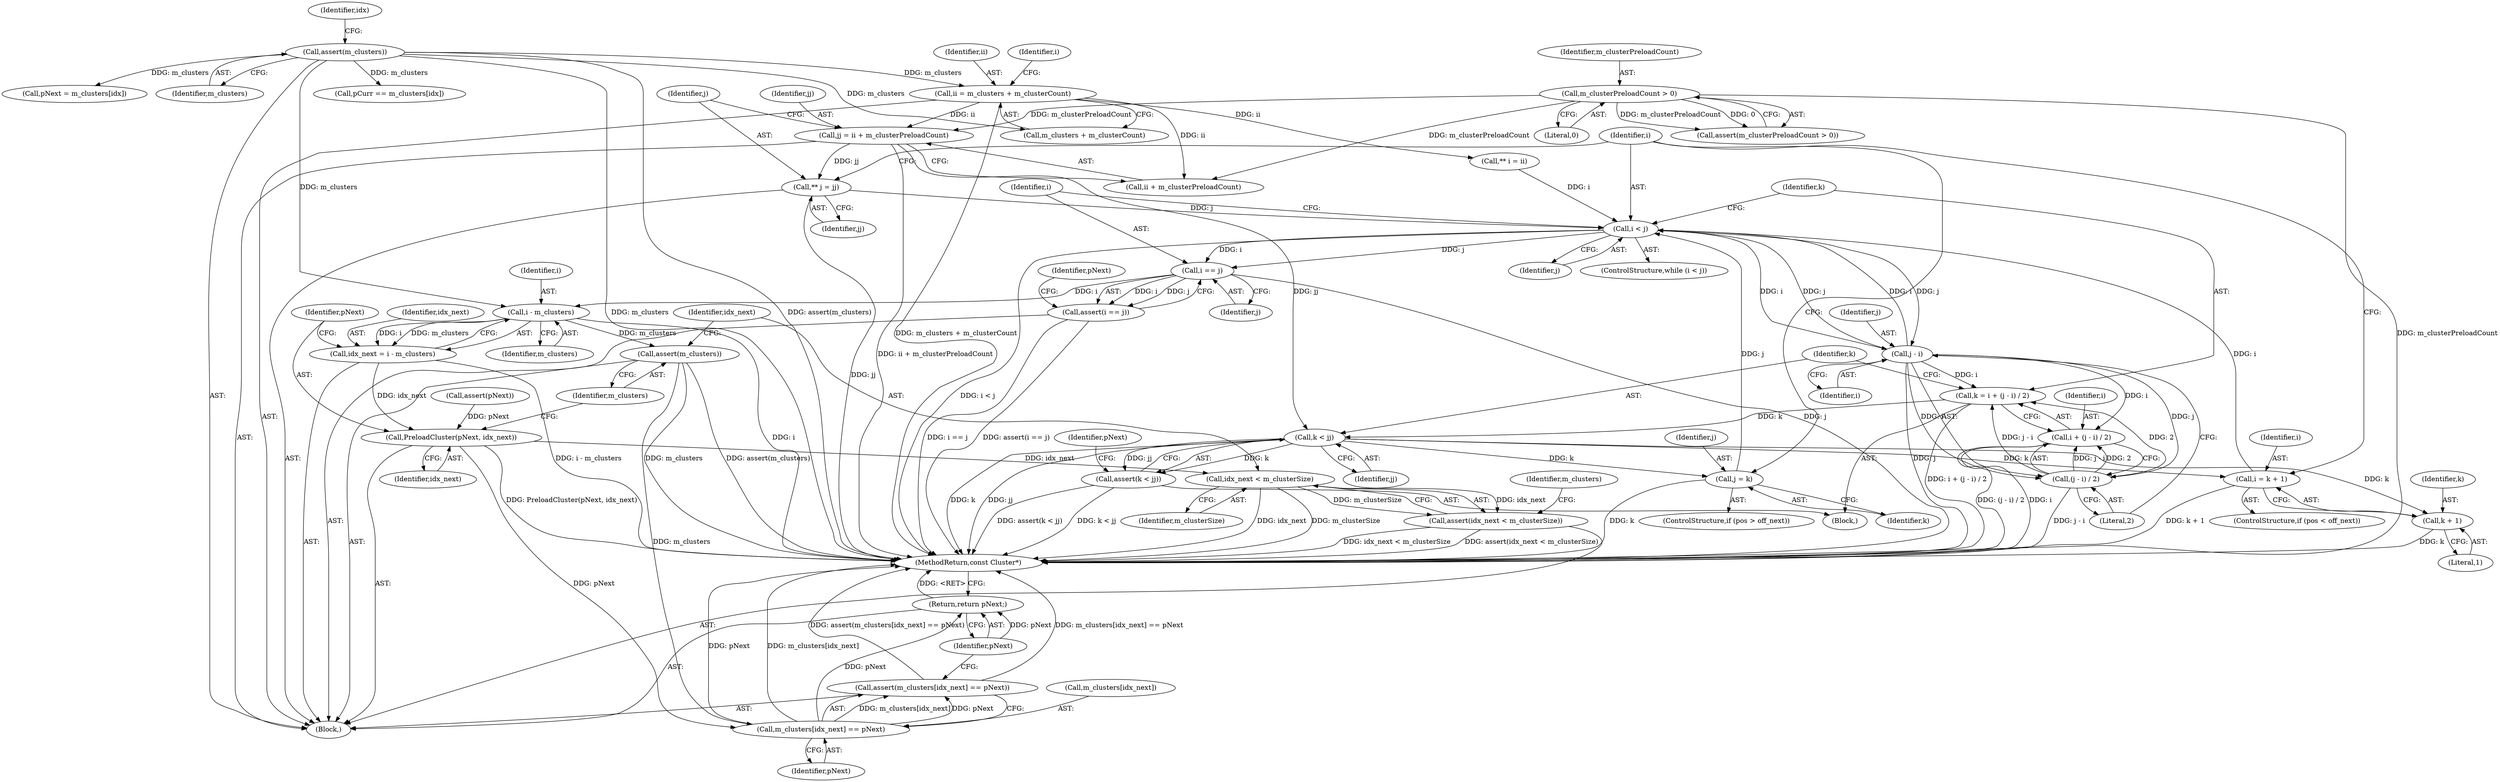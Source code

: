 digraph "0_Android_cc274e2abe8b2a6698a5c47d8aa4bb45f1f9538d_20@pointer" {
"1000446" [label="(Call,** j = jj)"];
"1000440" [label="(Call,jj = ii + m_clusterPreloadCount)"];
"1000431" [label="(Call,ii = m_clusters + m_clusterCount)"];
"1000135" [label="(Call,assert(m_clusters))"];
"1000193" [label="(Call,m_clusterPreloadCount > 0)"];
"1000450" [label="(Call,i < j)"];
"1000459" [label="(Call,j - i)"];
"1000454" [label="(Call,k = i + (j - i) / 2)"];
"1000464" [label="(Call,k < jj)"];
"1000463" [label="(Call,assert(k < jj))"];
"1000486" [label="(Call,i = k + 1)"];
"1000488" [label="(Call,k + 1)"];
"1000496" [label="(Call,j = k)"];
"1000456" [label="(Call,i + (j - i) / 2)"];
"1000458" [label="(Call,(j - i) / 2)"];
"1000503" [label="(Call,i == j)"];
"1000502" [label="(Call,assert(i == j))"];
"1000518" [label="(Call,i - m_clusters)"];
"1000516" [label="(Call,idx_next = i - m_clusters)"];
"1000521" [label="(Call,PreloadCluster(pNext, idx_next))"];
"1000527" [label="(Call,idx_next < m_clusterSize)"];
"1000526" [label="(Call,assert(idx_next < m_clusterSize))"];
"1000531" [label="(Call,m_clusters[idx_next] == pNext)"];
"1000530" [label="(Call,assert(m_clusters[idx_next] == pNext))"];
"1000536" [label="(Return,return pNext;)"];
"1000524" [label="(Call,assert(m_clusters))"];
"1000531" [label="(Call,m_clusters[idx_next] == pNext)"];
"1000441" [label="(Identifier,jj)"];
"1000139" [label="(Identifier,idx)"];
"1000465" [label="(Identifier,k)"];
"1000498" [label="(Identifier,k)"];
"1000450" [label="(Call,i < j)"];
"1000505" [label="(Identifier,j)"];
"1000195" [label="(Literal,0)"];
"1000525" [label="(Identifier,m_clusters)"];
"1000536" [label="(Return,return pNext;)"];
"1000482" [label="(ControlStructure,if (pos < off_next))"];
"1000513" [label="(Call,assert(pNext))"];
"1000452" [label="(Identifier,j)"];
"1000194" [label="(Identifier,m_clusterPreloadCount)"];
"1000437" [label="(Call,** i = ii)"];
"1000529" [label="(Identifier,m_clusterSize)"];
"1000448" [label="(Identifier,jj)"];
"1000446" [label="(Call,** j = jj)"];
"1000432" [label="(Identifier,ii)"];
"1000192" [label="(Call,assert(m_clusterPreloadCount > 0))"];
"1000488" [label="(Call,k + 1)"];
"1000457" [label="(Identifier,i)"];
"1000458" [label="(Call,(j - i) / 2)"];
"1000496" [label="(Call,j = k)"];
"1000464" [label="(Call,k < jj)"];
"1000456" [label="(Call,i + (j - i) / 2)"];
"1000527" [label="(Call,idx_next < m_clusterSize)"];
"1000451" [label="(Identifier,i)"];
"1000520" [label="(Identifier,m_clusters)"];
"1000442" [label="(Call,ii + m_clusterPreloadCount)"];
"1000502" [label="(Call,assert(i == j))"];
"1000517" [label="(Identifier,idx_next)"];
"1000489" [label="(Identifier,k)"];
"1000519" [label="(Identifier,i)"];
"1000461" [label="(Identifier,i)"];
"1000466" [label="(Identifier,jj)"];
"1000468" [label="(Identifier,pNext)"];
"1000447" [label="(Identifier,j)"];
"1000524" [label="(Call,assert(m_clusters))"];
"1000433" [label="(Call,m_clusters + m_clusterCount)"];
"1000486" [label="(Call,i = k + 1)"];
"1000193" [label="(Call,m_clusterPreloadCount > 0)"];
"1000521" [label="(Call,PreloadCluster(pNext, idx_next))"];
"1000487" [label="(Identifier,i)"];
"1000507" [label="(Identifier,pNext)"];
"1000171" [label="(Call,pNext = m_clusters[idx])"];
"1000136" [label="(Identifier,m_clusters)"];
"1000463" [label="(Call,assert(k < jj))"];
"1000522" [label="(Identifier,pNext)"];
"1000503" [label="(Call,i == j)"];
"1000440" [label="(Call,jj = ii + m_clusterPreloadCount)"];
"1000459" [label="(Call,j - i)"];
"1000462" [label="(Literal,2)"];
"1000454" [label="(Call,k = i + (j - i) / 2)"];
"1000453" [label="(Block,)"];
"1000523" [label="(Identifier,idx_next)"];
"1000537" [label="(Identifier,pNext)"];
"1000518" [label="(Call,i - m_clusters)"];
"1000492" [label="(ControlStructure,if (pos > off_next))"];
"1000449" [label="(ControlStructure,while (i < j))"];
"1000538" [label="(MethodReturn,const Cluster*)"];
"1000490" [label="(Literal,1)"];
"1000533" [label="(Identifier,m_clusters)"];
"1000516" [label="(Call,idx_next = i - m_clusters)"];
"1000438" [label="(Identifier,i)"];
"1000455" [label="(Identifier,k)"];
"1000431" [label="(Call,ii = m_clusters + m_clusterCount)"];
"1000135" [label="(Call,assert(m_clusters))"];
"1000157" [label="(Call,pCurr == m_clusters[idx])"];
"1000497" [label="(Identifier,j)"];
"1000526" [label="(Call,assert(idx_next < m_clusterSize))"];
"1000127" [label="(Block,)"];
"1000528" [label="(Identifier,idx_next)"];
"1000535" [label="(Identifier,pNext)"];
"1000504" [label="(Identifier,i)"];
"1000460" [label="(Identifier,j)"];
"1000530" [label="(Call,assert(m_clusters[idx_next] == pNext))"];
"1000532" [label="(Call,m_clusters[idx_next])"];
"1000446" -> "1000127"  [label="AST: "];
"1000446" -> "1000448"  [label="CFG: "];
"1000447" -> "1000446"  [label="AST: "];
"1000448" -> "1000446"  [label="AST: "];
"1000451" -> "1000446"  [label="CFG: "];
"1000446" -> "1000538"  [label="DDG: jj"];
"1000440" -> "1000446"  [label="DDG: jj"];
"1000446" -> "1000450"  [label="DDG: j"];
"1000440" -> "1000127"  [label="AST: "];
"1000440" -> "1000442"  [label="CFG: "];
"1000441" -> "1000440"  [label="AST: "];
"1000442" -> "1000440"  [label="AST: "];
"1000447" -> "1000440"  [label="CFG: "];
"1000440" -> "1000538"  [label="DDG: ii + m_clusterPreloadCount"];
"1000431" -> "1000440"  [label="DDG: ii"];
"1000193" -> "1000440"  [label="DDG: m_clusterPreloadCount"];
"1000440" -> "1000464"  [label="DDG: jj"];
"1000431" -> "1000127"  [label="AST: "];
"1000431" -> "1000433"  [label="CFG: "];
"1000432" -> "1000431"  [label="AST: "];
"1000433" -> "1000431"  [label="AST: "];
"1000438" -> "1000431"  [label="CFG: "];
"1000431" -> "1000538"  [label="DDG: m_clusters + m_clusterCount"];
"1000135" -> "1000431"  [label="DDG: m_clusters"];
"1000431" -> "1000437"  [label="DDG: ii"];
"1000431" -> "1000442"  [label="DDG: ii"];
"1000135" -> "1000127"  [label="AST: "];
"1000135" -> "1000136"  [label="CFG: "];
"1000136" -> "1000135"  [label="AST: "];
"1000139" -> "1000135"  [label="CFG: "];
"1000135" -> "1000538"  [label="DDG: assert(m_clusters)"];
"1000135" -> "1000538"  [label="DDG: m_clusters"];
"1000135" -> "1000157"  [label="DDG: m_clusters"];
"1000135" -> "1000171"  [label="DDG: m_clusters"];
"1000135" -> "1000433"  [label="DDG: m_clusters"];
"1000135" -> "1000518"  [label="DDG: m_clusters"];
"1000193" -> "1000192"  [label="AST: "];
"1000193" -> "1000195"  [label="CFG: "];
"1000194" -> "1000193"  [label="AST: "];
"1000195" -> "1000193"  [label="AST: "];
"1000192" -> "1000193"  [label="CFG: "];
"1000193" -> "1000538"  [label="DDG: m_clusterPreloadCount"];
"1000193" -> "1000192"  [label="DDG: m_clusterPreloadCount"];
"1000193" -> "1000192"  [label="DDG: 0"];
"1000193" -> "1000442"  [label="DDG: m_clusterPreloadCount"];
"1000450" -> "1000449"  [label="AST: "];
"1000450" -> "1000452"  [label="CFG: "];
"1000451" -> "1000450"  [label="AST: "];
"1000452" -> "1000450"  [label="AST: "];
"1000455" -> "1000450"  [label="CFG: "];
"1000504" -> "1000450"  [label="CFG: "];
"1000450" -> "1000538"  [label="DDG: i < j"];
"1000437" -> "1000450"  [label="DDG: i"];
"1000486" -> "1000450"  [label="DDG: i"];
"1000459" -> "1000450"  [label="DDG: i"];
"1000459" -> "1000450"  [label="DDG: j"];
"1000496" -> "1000450"  [label="DDG: j"];
"1000450" -> "1000459"  [label="DDG: j"];
"1000450" -> "1000459"  [label="DDG: i"];
"1000450" -> "1000503"  [label="DDG: i"];
"1000450" -> "1000503"  [label="DDG: j"];
"1000459" -> "1000458"  [label="AST: "];
"1000459" -> "1000461"  [label="CFG: "];
"1000460" -> "1000459"  [label="AST: "];
"1000461" -> "1000459"  [label="AST: "];
"1000462" -> "1000459"  [label="CFG: "];
"1000459" -> "1000538"  [label="DDG: j"];
"1000459" -> "1000454"  [label="DDG: i"];
"1000459" -> "1000456"  [label="DDG: i"];
"1000459" -> "1000458"  [label="DDG: j"];
"1000459" -> "1000458"  [label="DDG: i"];
"1000454" -> "1000453"  [label="AST: "];
"1000454" -> "1000456"  [label="CFG: "];
"1000455" -> "1000454"  [label="AST: "];
"1000456" -> "1000454"  [label="AST: "];
"1000465" -> "1000454"  [label="CFG: "];
"1000454" -> "1000538"  [label="DDG: i + (j - i) / 2"];
"1000458" -> "1000454"  [label="DDG: j - i"];
"1000458" -> "1000454"  [label="DDG: 2"];
"1000454" -> "1000464"  [label="DDG: k"];
"1000464" -> "1000463"  [label="AST: "];
"1000464" -> "1000466"  [label="CFG: "];
"1000465" -> "1000464"  [label="AST: "];
"1000466" -> "1000464"  [label="AST: "];
"1000463" -> "1000464"  [label="CFG: "];
"1000464" -> "1000538"  [label="DDG: k"];
"1000464" -> "1000538"  [label="DDG: jj"];
"1000464" -> "1000463"  [label="DDG: k"];
"1000464" -> "1000463"  [label="DDG: jj"];
"1000464" -> "1000486"  [label="DDG: k"];
"1000464" -> "1000488"  [label="DDG: k"];
"1000464" -> "1000496"  [label="DDG: k"];
"1000463" -> "1000453"  [label="AST: "];
"1000468" -> "1000463"  [label="CFG: "];
"1000463" -> "1000538"  [label="DDG: assert(k < jj)"];
"1000463" -> "1000538"  [label="DDG: k < jj"];
"1000486" -> "1000482"  [label="AST: "];
"1000486" -> "1000488"  [label="CFG: "];
"1000487" -> "1000486"  [label="AST: "];
"1000488" -> "1000486"  [label="AST: "];
"1000451" -> "1000486"  [label="CFG: "];
"1000486" -> "1000538"  [label="DDG: k + 1"];
"1000488" -> "1000490"  [label="CFG: "];
"1000489" -> "1000488"  [label="AST: "];
"1000490" -> "1000488"  [label="AST: "];
"1000488" -> "1000538"  [label="DDG: k"];
"1000496" -> "1000492"  [label="AST: "];
"1000496" -> "1000498"  [label="CFG: "];
"1000497" -> "1000496"  [label="AST: "];
"1000498" -> "1000496"  [label="AST: "];
"1000451" -> "1000496"  [label="CFG: "];
"1000496" -> "1000538"  [label="DDG: k"];
"1000456" -> "1000458"  [label="CFG: "];
"1000457" -> "1000456"  [label="AST: "];
"1000458" -> "1000456"  [label="AST: "];
"1000456" -> "1000538"  [label="DDG: i"];
"1000456" -> "1000538"  [label="DDG: (j - i) / 2"];
"1000458" -> "1000456"  [label="DDG: j - i"];
"1000458" -> "1000456"  [label="DDG: 2"];
"1000458" -> "1000462"  [label="CFG: "];
"1000462" -> "1000458"  [label="AST: "];
"1000458" -> "1000538"  [label="DDG: j - i"];
"1000503" -> "1000502"  [label="AST: "];
"1000503" -> "1000505"  [label="CFG: "];
"1000504" -> "1000503"  [label="AST: "];
"1000505" -> "1000503"  [label="AST: "];
"1000502" -> "1000503"  [label="CFG: "];
"1000503" -> "1000538"  [label="DDG: j"];
"1000503" -> "1000502"  [label="DDG: i"];
"1000503" -> "1000502"  [label="DDG: j"];
"1000503" -> "1000518"  [label="DDG: i"];
"1000502" -> "1000127"  [label="AST: "];
"1000507" -> "1000502"  [label="CFG: "];
"1000502" -> "1000538"  [label="DDG: i == j"];
"1000502" -> "1000538"  [label="DDG: assert(i == j)"];
"1000518" -> "1000516"  [label="AST: "];
"1000518" -> "1000520"  [label="CFG: "];
"1000519" -> "1000518"  [label="AST: "];
"1000520" -> "1000518"  [label="AST: "];
"1000516" -> "1000518"  [label="CFG: "];
"1000518" -> "1000538"  [label="DDG: i"];
"1000518" -> "1000516"  [label="DDG: i"];
"1000518" -> "1000516"  [label="DDG: m_clusters"];
"1000518" -> "1000524"  [label="DDG: m_clusters"];
"1000516" -> "1000127"  [label="AST: "];
"1000517" -> "1000516"  [label="AST: "];
"1000522" -> "1000516"  [label="CFG: "];
"1000516" -> "1000538"  [label="DDG: i - m_clusters"];
"1000516" -> "1000521"  [label="DDG: idx_next"];
"1000521" -> "1000127"  [label="AST: "];
"1000521" -> "1000523"  [label="CFG: "];
"1000522" -> "1000521"  [label="AST: "];
"1000523" -> "1000521"  [label="AST: "];
"1000525" -> "1000521"  [label="CFG: "];
"1000521" -> "1000538"  [label="DDG: PreloadCluster(pNext, idx_next)"];
"1000513" -> "1000521"  [label="DDG: pNext"];
"1000521" -> "1000527"  [label="DDG: idx_next"];
"1000521" -> "1000531"  [label="DDG: pNext"];
"1000527" -> "1000526"  [label="AST: "];
"1000527" -> "1000529"  [label="CFG: "];
"1000528" -> "1000527"  [label="AST: "];
"1000529" -> "1000527"  [label="AST: "];
"1000526" -> "1000527"  [label="CFG: "];
"1000527" -> "1000538"  [label="DDG: idx_next"];
"1000527" -> "1000538"  [label="DDG: m_clusterSize"];
"1000527" -> "1000526"  [label="DDG: idx_next"];
"1000527" -> "1000526"  [label="DDG: m_clusterSize"];
"1000526" -> "1000127"  [label="AST: "];
"1000533" -> "1000526"  [label="CFG: "];
"1000526" -> "1000538"  [label="DDG: assert(idx_next < m_clusterSize)"];
"1000526" -> "1000538"  [label="DDG: idx_next < m_clusterSize"];
"1000531" -> "1000530"  [label="AST: "];
"1000531" -> "1000535"  [label="CFG: "];
"1000532" -> "1000531"  [label="AST: "];
"1000535" -> "1000531"  [label="AST: "];
"1000530" -> "1000531"  [label="CFG: "];
"1000531" -> "1000538"  [label="DDG: pNext"];
"1000531" -> "1000538"  [label="DDG: m_clusters[idx_next]"];
"1000531" -> "1000530"  [label="DDG: m_clusters[idx_next]"];
"1000531" -> "1000530"  [label="DDG: pNext"];
"1000524" -> "1000531"  [label="DDG: m_clusters"];
"1000531" -> "1000536"  [label="DDG: pNext"];
"1000530" -> "1000127"  [label="AST: "];
"1000537" -> "1000530"  [label="CFG: "];
"1000530" -> "1000538"  [label="DDG: m_clusters[idx_next] == pNext"];
"1000530" -> "1000538"  [label="DDG: assert(m_clusters[idx_next] == pNext)"];
"1000536" -> "1000127"  [label="AST: "];
"1000536" -> "1000537"  [label="CFG: "];
"1000537" -> "1000536"  [label="AST: "];
"1000538" -> "1000536"  [label="CFG: "];
"1000536" -> "1000538"  [label="DDG: <RET>"];
"1000537" -> "1000536"  [label="DDG: pNext"];
"1000524" -> "1000127"  [label="AST: "];
"1000524" -> "1000525"  [label="CFG: "];
"1000525" -> "1000524"  [label="AST: "];
"1000528" -> "1000524"  [label="CFG: "];
"1000524" -> "1000538"  [label="DDG: m_clusters"];
"1000524" -> "1000538"  [label="DDG: assert(m_clusters)"];
}
